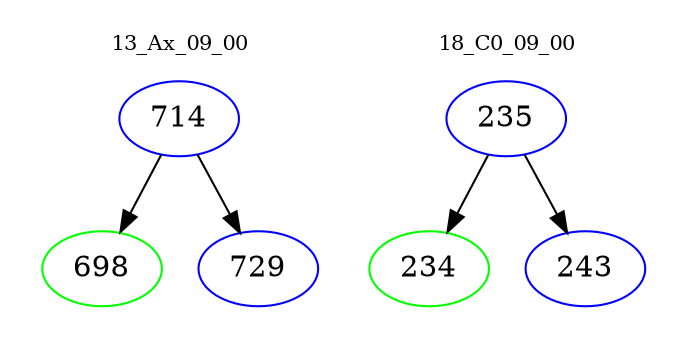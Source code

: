 digraph{
subgraph cluster_0 {
color = white
label = "13_Ax_09_00";
fontsize=10;
T0_714 [label="714", color="blue"]
T0_714 -> T0_698 [color="black"]
T0_698 [label="698", color="green"]
T0_714 -> T0_729 [color="black"]
T0_729 [label="729", color="blue"]
}
subgraph cluster_1 {
color = white
label = "18_C0_09_00";
fontsize=10;
T1_235 [label="235", color="blue"]
T1_235 -> T1_234 [color="black"]
T1_234 [label="234", color="green"]
T1_235 -> T1_243 [color="black"]
T1_243 [label="243", color="blue"]
}
}
